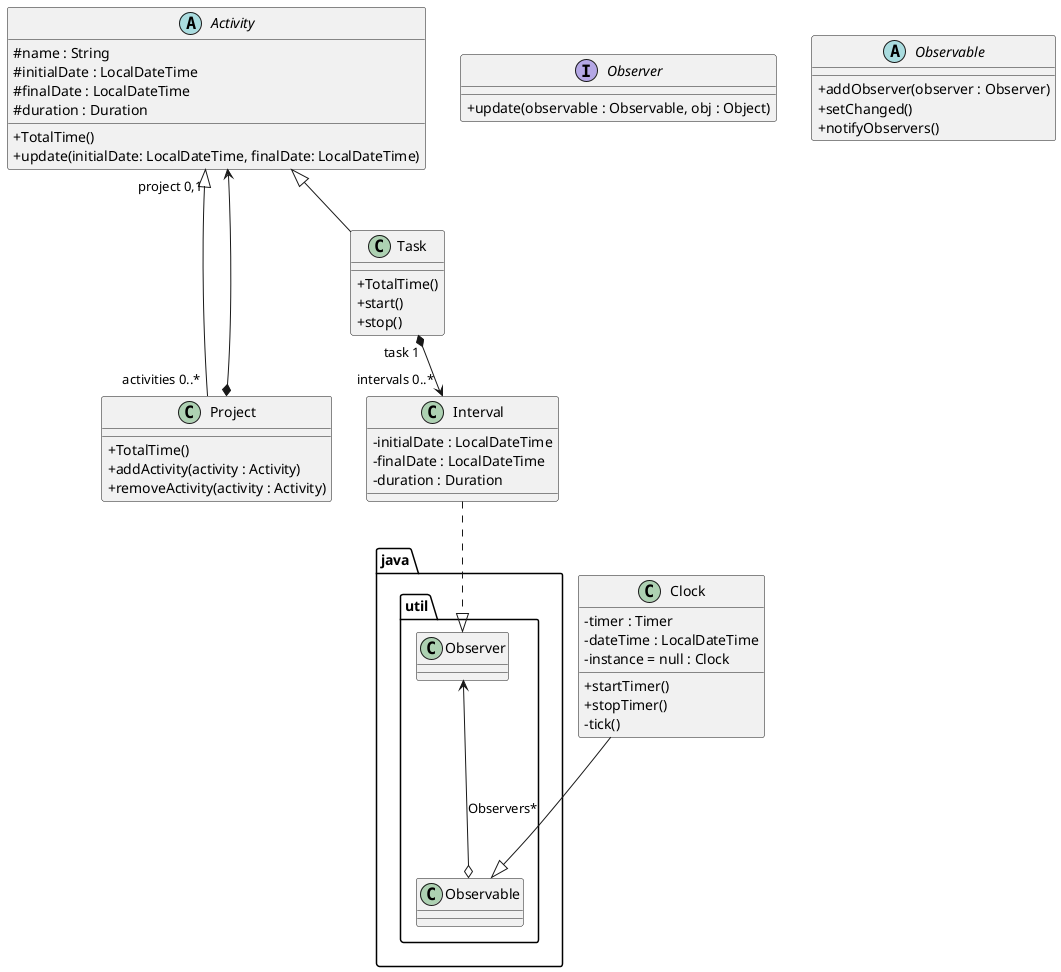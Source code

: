 @startuml
'https://plantuml.com/class-diagram

skinparam classAttributeIconSize 0

Project"activities 0..*"-up-|>"project 0,1"Activity
Task -up-|>Activity
Project*--->Activity
Task"task 1"*-->"intervals 0..*"Interval

package java.util{
Observable o--up->Observer : Observers*
}
Clock---|>Observable
Interval..|>Observer

Interface Observer{
    +update(observable : Observable, obj : Object)
}
Abstract Observable{
    +addObserver(observer : Observer)
    +setChanged()
    +notifyObservers()

}
class Project {
    +TotalTime()
    +addActivity(activity : Activity)
    +removeActivity(activity : Activity)
}
class Task{
    +TotalTime()
    +start()
    +stop()
}

abstract Activity{
    #name : String
    #initialDate : LocalDateTime
    #finalDate : LocalDateTime
    #duration : Duration

    +TotalTime()
    +update(initialDate: LocalDateTime, finalDate: LocalDateTime)
}
class Interval{
    -initialDate : LocalDateTime
    -finalDate : LocalDateTime
    -duration : Duration

}
class Clock{
    -timer : Timer
    -dateTime : LocalDateTime
    -instance = null : Clock
    +startTimer()
    +stopTimer()
    -tick()
}


@enduml